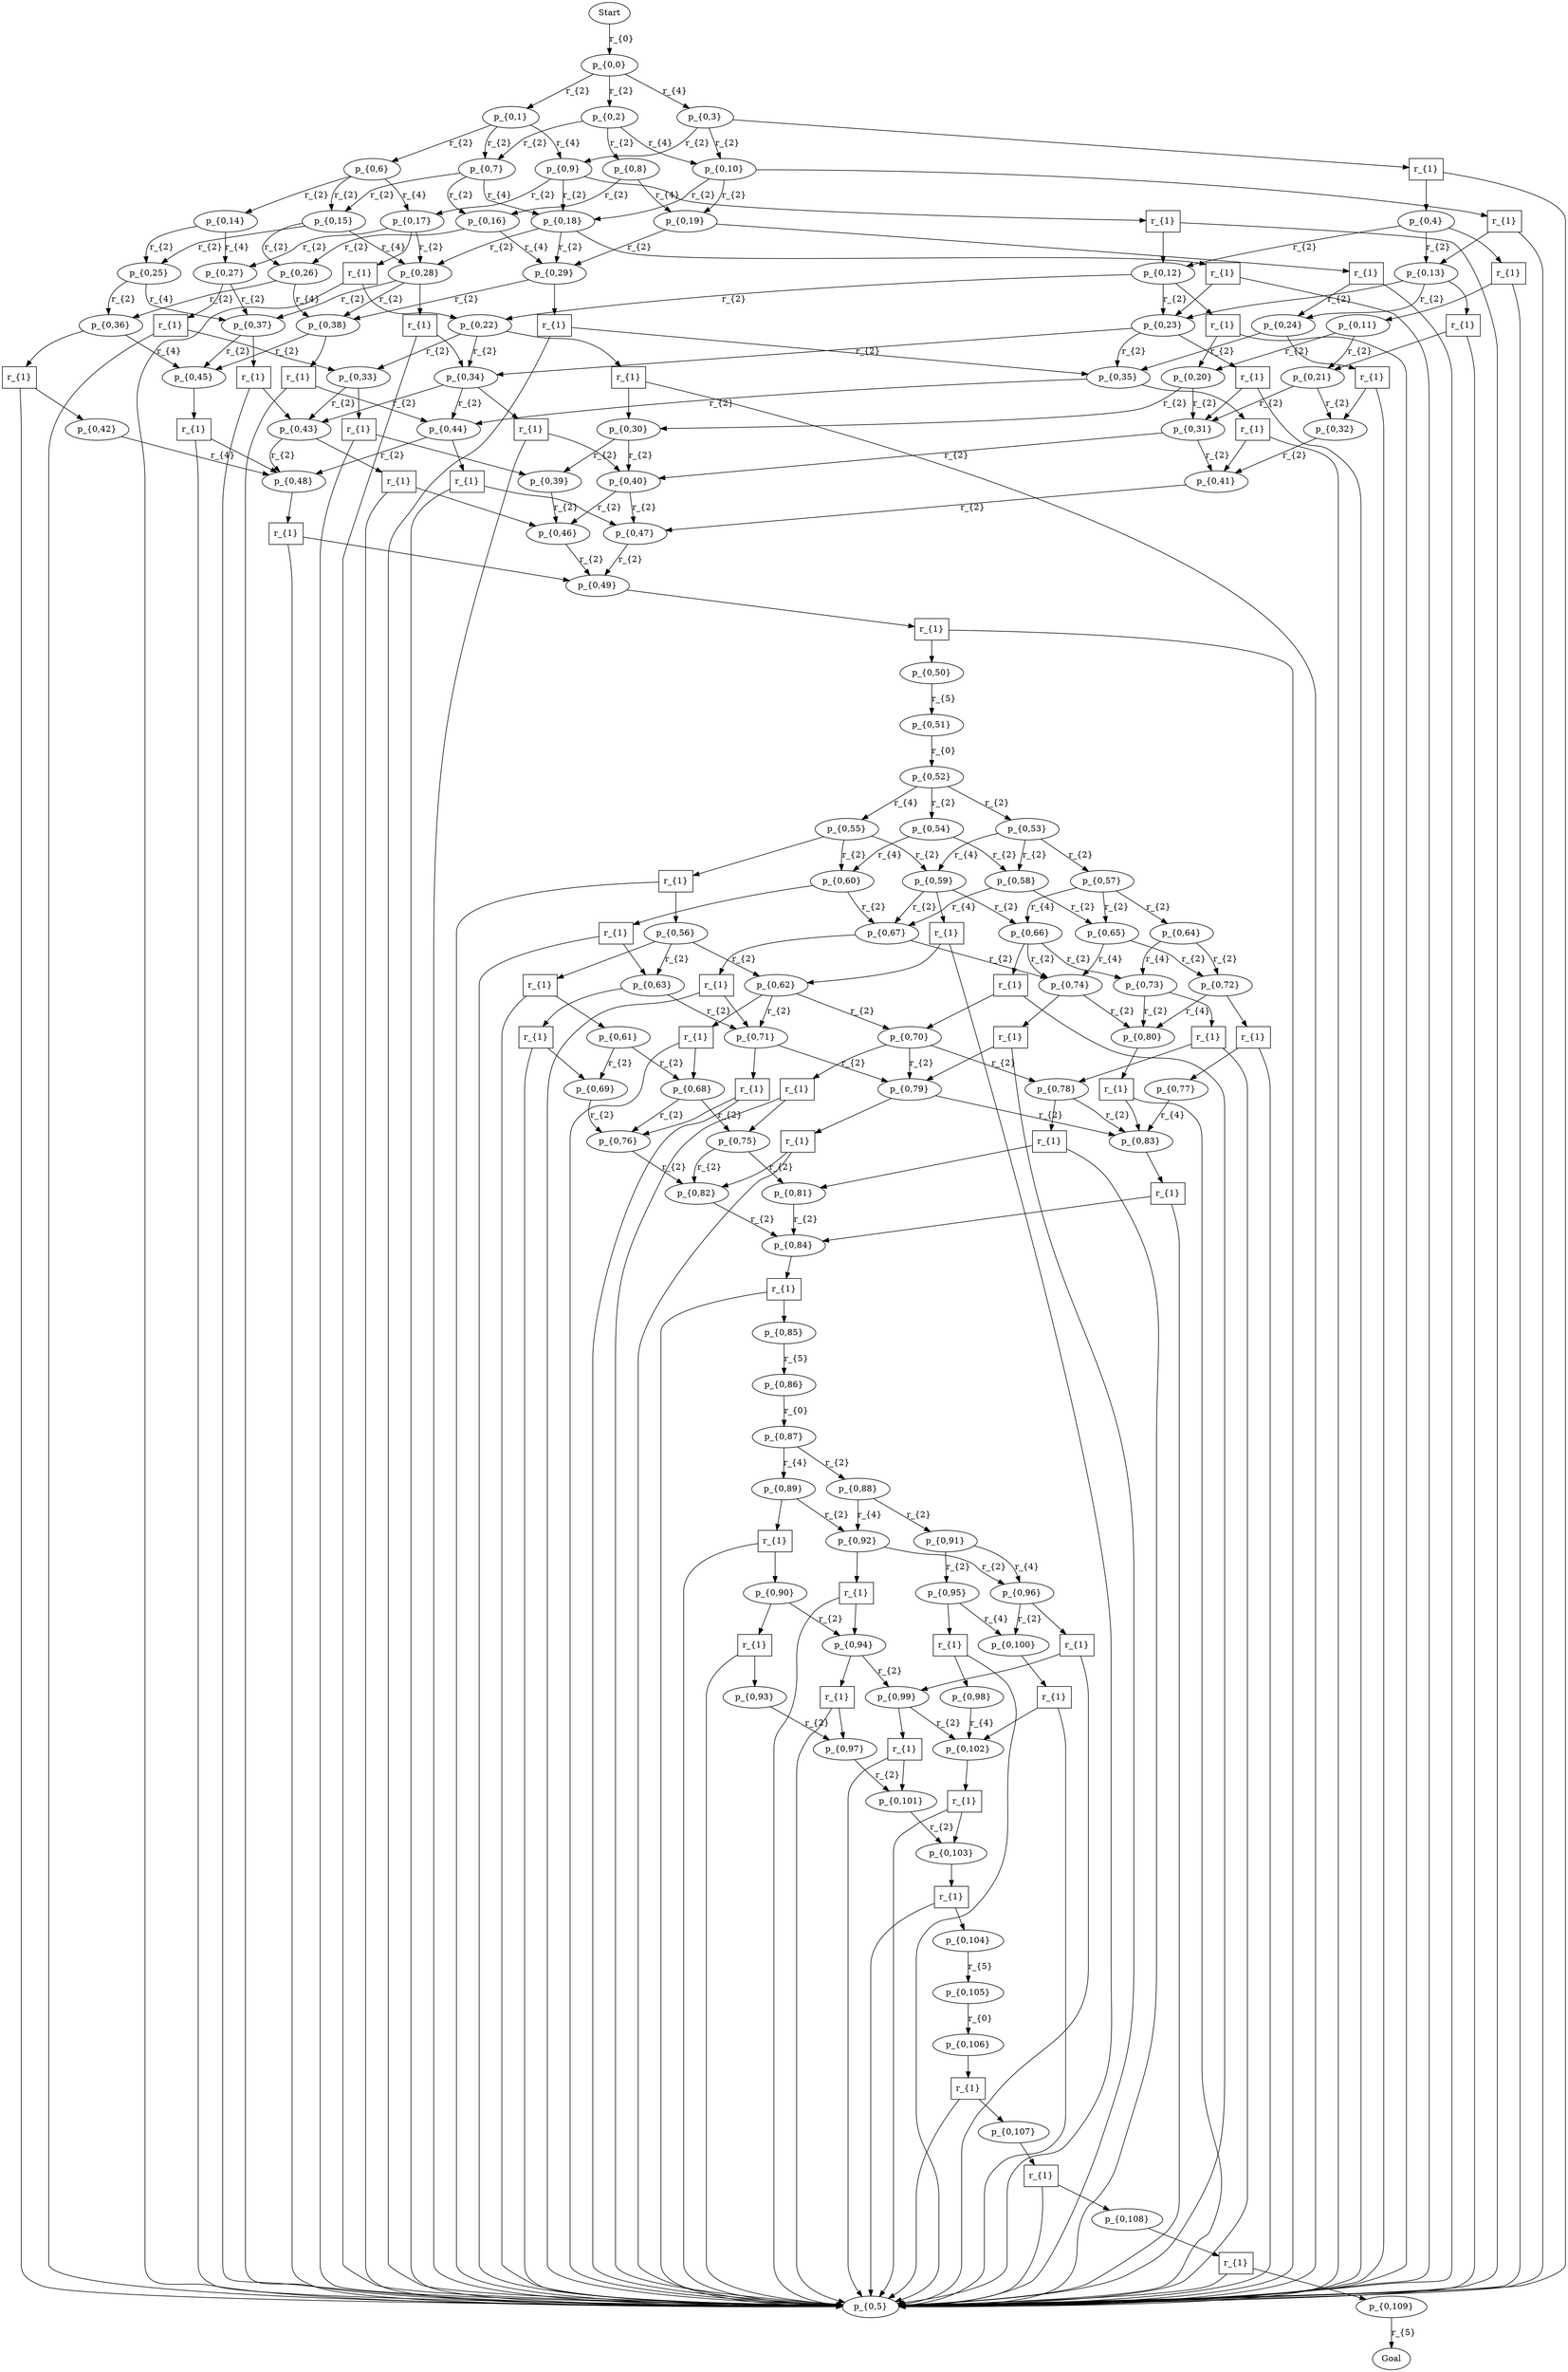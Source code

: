 digraph g {

// id = 0, graphName = Start
"0-0" [ shape=ellipse label="Start" ];
// id = 1, graphName = p_{0,0}
"1-0" [ shape=ellipse label="p_{0,0}" ];
// id = 3, graphName = p_{0,1}
"3-0" [ shape=ellipse label="p_{0,1}" ];
// id = 5, graphName = p_{0,2}
"5-0" [ shape=ellipse label="p_{0,2}" ];
// id = 7, graphName = p_{0,3}
"7-0" [ shape=ellipse label="p_{0,3}" ];
// id = 9, graphName = p_{0,4}
"9-0" [ shape=ellipse label="p_{0,4}" ];
// id = 10, graphName = p_{0,5}
"10-0" [ shape=ellipse label="p_{0,5}" ];
// id = 12, graphName = p_{0,6}
"12-0" [ shape=ellipse label="p_{0,6}" ];
// id = 14, graphName = p_{0,7}
"14-0" [ shape=ellipse label="p_{0,7}" ];
// id = 17, graphName = p_{0,8}
"17-0" [ shape=ellipse label="p_{0,8}" ];
// id = 19, graphName = p_{0,9}
"19-0" [ shape=ellipse label="p_{0,9}" ];
// id = 21, graphName = p_{0,10}
"21-0" [ shape=ellipse label="p_{0,10}" ];
// id = 25, graphName = p_{0,11}
"25-0" [ shape=ellipse label="p_{0,11}" ];
// id = 27, graphName = p_{0,12}
"27-0" [ shape=ellipse label="p_{0,12}" ];
// id = 29, graphName = p_{0,13}
"29-0" [ shape=ellipse label="p_{0,13}" ];
// id = 33, graphName = p_{0,14}
"33-0" [ shape=ellipse label="p_{0,14}" ];
// id = 35, graphName = p_{0,15}
"35-0" [ shape=ellipse label="p_{0,15}" ];
// id = 38, graphName = p_{0,16}
"38-0" [ shape=ellipse label="p_{0,16}" ];
// id = 41, graphName = p_{0,17}
"41-0" [ shape=ellipse label="p_{0,17}" ];
// id = 43, graphName = p_{0,18}
"43-0" [ shape=ellipse label="p_{0,18}" ];
// id = 46, graphName = p_{0,19}
"46-0" [ shape=ellipse label="p_{0,19}" ];
// id = 51, graphName = p_{0,20}
"51-0" [ shape=ellipse label="p_{0,20}" ];
// id = 53, graphName = p_{0,21}
"53-0" [ shape=ellipse label="p_{0,21}" ];
// id = 55, graphName = p_{0,22}
"55-0" [ shape=ellipse label="p_{0,22}" ];
// id = 57, graphName = p_{0,23}
"57-0" [ shape=ellipse label="p_{0,23}" ];
// id = 59, graphName = p_{0,24}
"59-0" [ shape=ellipse label="p_{0,24}" ];
// id = 67, graphName = p_{0,25}
"67-0" [ shape=ellipse label="p_{0,25}" ];
// id = 70, graphName = p_{0,26}
"70-0" [ shape=ellipse label="p_{0,26}" ];
// id = 73, graphName = p_{0,27}
"73-0" [ shape=ellipse label="p_{0,27}" ];
// id = 75, graphName = p_{0,28}
"75-0" [ shape=ellipse label="p_{0,28}" ];
// id = 78, graphName = p_{0,29}
"78-0" [ shape=ellipse label="p_{0,29}" ];
// id = 84, graphName = p_{0,30}
"84-0" [ shape=ellipse label="p_{0,30}" ];
// id = 86, graphName = p_{0,31}
"86-0" [ shape=ellipse label="p_{0,31}" ];
// id = 88, graphName = p_{0,32}
"88-0" [ shape=ellipse label="p_{0,32}" ];
// id = 90, graphName = p_{0,33}
"90-0" [ shape=ellipse label="p_{0,33}" ];
// id = 92, graphName = p_{0,34}
"92-0" [ shape=ellipse label="p_{0,34}" ];
// id = 94, graphName = p_{0,35}
"94-0" [ shape=ellipse label="p_{0,35}" ];
// id = 105, graphName = p_{0,36}
"105-0" [ shape=ellipse label="p_{0,36}" ];
// id = 108, graphName = p_{0,37}
"108-0" [ shape=ellipse label="p_{0,37}" ];
// id = 111, graphName = p_{0,38}
"111-0" [ shape=ellipse label="p_{0,38}" ];
// id = 116, graphName = p_{0,39}
"116-0" [ shape=ellipse label="p_{0,39}" ];
// id = 118, graphName = p_{0,40}
"118-0" [ shape=ellipse label="p_{0,40}" ];
// id = 120, graphName = p_{0,41}
"120-0" [ shape=ellipse label="p_{0,41}" ];
// id = 122, graphName = p_{0,42}
"122-0" [ shape=ellipse label="p_{0,42}" ];
// id = 124, graphName = p_{0,43}
"124-0" [ shape=ellipse label="p_{0,43}" ];
// id = 126, graphName = p_{0,44}
"126-0" [ shape=ellipse label="p_{0,44}" ];
// id = 137, graphName = p_{0,45}
"137-0" [ shape=ellipse label="p_{0,45}" ];
// id = 141, graphName = p_{0,46}
"141-0" [ shape=ellipse label="p_{0,46}" ];
// id = 143, graphName = p_{0,47}
"143-0" [ shape=ellipse label="p_{0,47}" ];
// id = 145, graphName = p_{0,48}
"145-0" [ shape=ellipse label="p_{0,48}" ];
// id = 154, graphName = p_{0,49}
"154-0" [ shape=ellipse label="p_{0,49}" ];
// id = 158, graphName = p_{0,50}
"158-0" [ shape=ellipse label="p_{0,50}" ];
// id = 160, graphName = p_{0,51}
"160-0" [ shape=ellipse label="p_{0,51}" ];
// id = 162, graphName = p_{0,52}
"162-0" [ shape=ellipse label="p_{0,52}" ];
// id = 164, graphName = p_{0,53}
"164-0" [ shape=ellipse label="p_{0,53}" ];
// id = 166, graphName = p_{0,54}
"166-0" [ shape=ellipse label="p_{0,54}" ];
// id = 168, graphName = p_{0,55}
"168-0" [ shape=ellipse label="p_{0,55}" ];
// id = 170, graphName = p_{0,56}
"170-0" [ shape=ellipse label="p_{0,56}" ];
// id = 172, graphName = p_{0,57}
"172-0" [ shape=ellipse label="p_{0,57}" ];
// id = 174, graphName = p_{0,58}
"174-0" [ shape=ellipse label="p_{0,58}" ];
// id = 177, graphName = p_{0,59}
"177-0" [ shape=ellipse label="p_{0,59}" ];
// id = 179, graphName = p_{0,60}
"179-0" [ shape=ellipse label="p_{0,60}" ];
// id = 183, graphName = p_{0,61}
"183-0" [ shape=ellipse label="p_{0,61}" ];
// id = 185, graphName = p_{0,62}
"185-0" [ shape=ellipse label="p_{0,62}" ];
// id = 187, graphName = p_{0,63}
"187-0" [ shape=ellipse label="p_{0,63}" ];
// id = 191, graphName = p_{0,64}
"191-0" [ shape=ellipse label="p_{0,64}" ];
// id = 193, graphName = p_{0,65}
"193-0" [ shape=ellipse label="p_{0,65}" ];
// id = 196, graphName = p_{0,66}
"196-0" [ shape=ellipse label="p_{0,66}" ];
// id = 198, graphName = p_{0,67}
"198-0" [ shape=ellipse label="p_{0,67}" ];
// id = 203, graphName = p_{0,68}
"203-0" [ shape=ellipse label="p_{0,68}" ];
// id = 205, graphName = p_{0,69}
"205-0" [ shape=ellipse label="p_{0,69}" ];
// id = 207, graphName = p_{0,70}
"207-0" [ shape=ellipse label="p_{0,70}" ];
// id = 209, graphName = p_{0,71}
"209-0" [ shape=ellipse label="p_{0,71}" ];
// id = 216, graphName = p_{0,72}
"216-0" [ shape=ellipse label="p_{0,72}" ];
// id = 219, graphName = p_{0,73}
"219-0" [ shape=ellipse label="p_{0,73}" ];
// id = 221, graphName = p_{0,74}
"221-0" [ shape=ellipse label="p_{0,74}" ];
// id = 226, graphName = p_{0,75}
"226-0" [ shape=ellipse label="p_{0,75}" ];
// id = 228, graphName = p_{0,76}
"228-0" [ shape=ellipse label="p_{0,76}" ];
// id = 230, graphName = p_{0,77}
"230-0" [ shape=ellipse label="p_{0,77}" ];
// id = 232, graphName = p_{0,78}
"232-0" [ shape=ellipse label="p_{0,78}" ];
// id = 234, graphName = p_{0,79}
"234-0" [ shape=ellipse label="p_{0,79}" ];
// id = 242, graphName = p_{0,80}
"242-0" [ shape=ellipse label="p_{0,80}" ];
// id = 246, graphName = p_{0,81}
"246-0" [ shape=ellipse label="p_{0,81}" ];
// id = 248, graphName = p_{0,82}
"248-0" [ shape=ellipse label="p_{0,82}" ];
// id = 250, graphName = p_{0,83}
"250-0" [ shape=ellipse label="p_{0,83}" ];
// id = 258, graphName = p_{0,84}
"258-0" [ shape=ellipse label="p_{0,84}" ];
// id = 262, graphName = p_{0,85}
"262-0" [ shape=ellipse label="p_{0,85}" ];
// id = 264, graphName = p_{0,86}
"264-0" [ shape=ellipse label="p_{0,86}" ];
// id = 266, graphName = p_{0,87}
"266-0" [ shape=ellipse label="p_{0,87}" ];
// id = 268, graphName = p_{0,88}
"268-0" [ shape=ellipse label="p_{0,88}" ];
// id = 270, graphName = p_{0,89}
"270-0" [ shape=ellipse label="p_{0,89}" ];
// id = 272, graphName = p_{0,90}
"272-0" [ shape=ellipse label="p_{0,90}" ];
// id = 274, graphName = p_{0,91}
"274-0" [ shape=ellipse label="p_{0,91}" ];
// id = 276, graphName = p_{0,92}
"276-0" [ shape=ellipse label="p_{0,92}" ];
// id = 279, graphName = p_{0,93}
"279-0" [ shape=ellipse label="p_{0,93}" ];
// id = 281, graphName = p_{0,94}
"281-0" [ shape=ellipse label="p_{0,94}" ];
// id = 284, graphName = p_{0,95}
"284-0" [ shape=ellipse label="p_{0,95}" ];
// id = 286, graphName = p_{0,96}
"286-0" [ shape=ellipse label="p_{0,96}" ];
// id = 289, graphName = p_{0,97}
"289-0" [ shape=ellipse label="p_{0,97}" ];
// id = 291, graphName = p_{0,98}
"291-0" [ shape=ellipse label="p_{0,98}" ];
// id = 293, graphName = p_{0,99}
"293-0" [ shape=ellipse label="p_{0,99}" ];
// id = 297, graphName = p_{0,100}
"297-0" [ shape=ellipse label="p_{0,100}" ];
// id = 300, graphName = p_{0,101}
"300-0" [ shape=ellipse label="p_{0,101}" ];
// id = 302, graphName = p_{0,102}
"302-0" [ shape=ellipse label="p_{0,102}" ];
// id = 307, graphName = p_{0,103}
"307-0" [ shape=ellipse label="p_{0,103}" ];
// id = 310, graphName = p_{0,104}
"310-0" [ shape=ellipse label="p_{0,104}" ];
// id = 312, graphName = p_{0,105}
"312-0" [ shape=ellipse label="p_{0,105}" ];
// id = 314, graphName = p_{0,106}
"314-0" [ shape=ellipse label="p_{0,106}" ];
// id = 316, graphName = p_{0,107}
"316-0" [ shape=ellipse label="p_{0,107}" ];
// id = 318, graphName = p_{0,108}
"318-0" [ shape=ellipse label="p_{0,108}" ];
// id = 320, graphName = p_{0,109}
"320-0" [ shape=ellipse label="p_{0,109}" ];
// id = 322, graphName = Goal
"322-0" [ shape=ellipse label="Goal" ];
// id = 11{ 'p_{0,3}' }, 'RemoveSingleR', { 'p_{0,4}' 'p_{0,5}' }
"11-0" [ shape=box label="r_{1}" ];
// id = 26{ 'p_{0,4}' }, 'RemoveSingleR', { 'p_{0,5}' 'p_{0,11}' }
"26-0" [ shape=box label="r_{1}" ];
// id = 28{ 'p_{0,9}' }, 'RemoveSingleR', { 'p_{0,5}' 'p_{0,12}' }
"28-0" [ shape=box label="r_{1}" ];
// id = 30{ 'p_{0,10}' }, 'RemoveSingleR', { 'p_{0,5}' 'p_{0,13}' }
"30-0" [ shape=box label="r_{1}" ];
// id = 52{ 'p_{0,12}' }, 'RemoveSingleR', { 'p_{0,5}' 'p_{0,20}' }
"52-0" [ shape=box label="r_{1}" ];
// id = 54{ 'p_{0,13}' }, 'RemoveSingleR', { 'p_{0,5}' 'p_{0,21}' }
"54-0" [ shape=box label="r_{1}" ];
// id = 56{ 'p_{0,17}' }, 'RemoveSingleR', { 'p_{0,5}' 'p_{0,22}' }
"56-0" [ shape=box label="r_{1}" ];
// id = 58{ 'p_{0,18}' }, 'RemoveSingleR', { 'p_{0,5}' 'p_{0,23}' }
"58-0" [ shape=box label="r_{1}" ];
// id = 60{ 'p_{0,19}' }, 'RemoveSingleR', { 'p_{0,5}' 'p_{0,24}' }
"60-0" [ shape=box label="r_{1}" ];
// id = 85{ 'p_{0,22}' }, 'RemoveSingleR', { 'p_{0,5}' 'p_{0,30}' }
"85-0" [ shape=box label="r_{1}" ];
// id = 87{ 'p_{0,23}' }, 'RemoveSingleR', { 'p_{0,5}' 'p_{0,31}' }
"87-0" [ shape=box label="r_{1}" ];
// id = 89{ 'p_{0,24}' }, 'RemoveSingleR', { 'p_{0,5}' 'p_{0,32}' }
"89-0" [ shape=box label="r_{1}" ];
// id = 91{ 'p_{0,27}' }, 'RemoveSingleR', { 'p_{0,5}' 'p_{0,33}' }
"91-0" [ shape=box label="r_{1}" ];
// id = 93{ 'p_{0,28}' }, 'RemoveSingleR', { 'p_{0,5}' 'p_{0,34}' }
"93-0" [ shape=box label="r_{1}" ];
// id = 95{ 'p_{0,29}' }, 'RemoveSingleR', { 'p_{0,5}' 'p_{0,35}' }
"95-0" [ shape=box label="r_{1}" ];
// id = 117{ 'p_{0,33}' }, 'RemoveSingleR', { 'p_{0,5}' 'p_{0,39}' }
"117-0" [ shape=box label="r_{1}" ];
// id = 119{ 'p_{0,34}' }, 'RemoveSingleR', { 'p_{0,5}' 'p_{0,40}' }
"119-0" [ shape=box label="r_{1}" ];
// id = 121{ 'p_{0,35}' }, 'RemoveSingleR', { 'p_{0,5}' 'p_{0,41}' }
"121-0" [ shape=box label="r_{1}" ];
// id = 123{ 'p_{0,36}' }, 'RemoveSingleR', { 'p_{0,5}' 'p_{0,42}' }
"123-0" [ shape=box label="r_{1}" ];
// id = 125{ 'p_{0,37}' }, 'RemoveSingleR', { 'p_{0,5}' 'p_{0,43}' }
"125-0" [ shape=box label="r_{1}" ];
// id = 127{ 'p_{0,38}' }, 'RemoveSingleR', { 'p_{0,5}' 'p_{0,44}' }
"127-0" [ shape=box label="r_{1}" ];
// id = 142{ 'p_{0,43}' }, 'RemoveSingleR', { 'p_{0,5}' 'p_{0,46}' }
"142-0" [ shape=box label="r_{1}" ];
// id = 144{ 'p_{0,44}' }, 'RemoveSingleR', { 'p_{0,5}' 'p_{0,47}' }
"144-0" [ shape=box label="r_{1}" ];
// id = 146{ 'p_{0,45}' }, 'RemoveSingleR', { 'p_{0,5}' 'p_{0,48}' }
"146-0" [ shape=box label="r_{1}" ];
// id = 155{ 'p_{0,48}' }, 'RemoveSingleR', { 'p_{0,5}' 'p_{0,49}' }
"155-0" [ shape=box label="r_{1}" ];
// id = 159{ 'p_{0,49}' }, 'RemoveSingleR', { 'p_{0,5}' 'p_{0,50}' }
"159-0" [ shape=box label="r_{1}" ];
// id = 171{ 'p_{0,55}' }, 'RemoveSingleR', { 'p_{0,5}' 'p_{0,56}' }
"171-0" [ shape=box label="r_{1}" ];
// id = 184{ 'p_{0,56}' }, 'RemoveSingleR', { 'p_{0,5}' 'p_{0,61}' }
"184-0" [ shape=box label="r_{1}" ];
// id = 186{ 'p_{0,59}' }, 'RemoveSingleR', { 'p_{0,5}' 'p_{0,62}' }
"186-0" [ shape=box label="r_{1}" ];
// id = 188{ 'p_{0,60}' }, 'RemoveSingleR', { 'p_{0,5}' 'p_{0,63}' }
"188-0" [ shape=box label="r_{1}" ];
// id = 204{ 'p_{0,62}' }, 'RemoveSingleR', { 'p_{0,5}' 'p_{0,68}' }
"204-0" [ shape=box label="r_{1}" ];
// id = 206{ 'p_{0,63}' }, 'RemoveSingleR', { 'p_{0,5}' 'p_{0,69}' }
"206-0" [ shape=box label="r_{1}" ];
// id = 208{ 'p_{0,66}' }, 'RemoveSingleR', { 'p_{0,5}' 'p_{0,70}' }
"208-0" [ shape=box label="r_{1}" ];
// id = 210{ 'p_{0,67}' }, 'RemoveSingleR', { 'p_{0,5}' 'p_{0,71}' }
"210-0" [ shape=box label="r_{1}" ];
// id = 227{ 'p_{0,70}' }, 'RemoveSingleR', { 'p_{0,5}' 'p_{0,75}' }
"227-0" [ shape=box label="r_{1}" ];
// id = 229{ 'p_{0,71}' }, 'RemoveSingleR', { 'p_{0,5}' 'p_{0,76}' }
"229-0" [ shape=box label="r_{1}" ];
// id = 231{ 'p_{0,72}' }, 'RemoveSingleR', { 'p_{0,5}' 'p_{0,77}' }
"231-0" [ shape=box label="r_{1}" ];
// id = 233{ 'p_{0,73}' }, 'RemoveSingleR', { 'p_{0,5}' 'p_{0,78}' }
"233-0" [ shape=box label="r_{1}" ];
// id = 235{ 'p_{0,74}' }, 'RemoveSingleR', { 'p_{0,5}' 'p_{0,79}' }
"235-0" [ shape=box label="r_{1}" ];
// id = 247{ 'p_{0,78}' }, 'RemoveSingleR', { 'p_{0,5}' 'p_{0,81}' }
"247-0" [ shape=box label="r_{1}" ];
// id = 249{ 'p_{0,79}' }, 'RemoveSingleR', { 'p_{0,5}' 'p_{0,82}' }
"249-0" [ shape=box label="r_{1}" ];
// id = 251{ 'p_{0,80}' }, 'RemoveSingleR', { 'p_{0,5}' 'p_{0,83}' }
"251-0" [ shape=box label="r_{1}" ];
// id = 259{ 'p_{0,83}' }, 'RemoveSingleR', { 'p_{0,5}' 'p_{0,84}' }
"259-0" [ shape=box label="r_{1}" ];
// id = 263{ 'p_{0,84}' }, 'RemoveSingleR', { 'p_{0,5}' 'p_{0,85}' }
"263-0" [ shape=box label="r_{1}" ];
// id = 273{ 'p_{0,89}' }, 'RemoveSingleR', { 'p_{0,5}' 'p_{0,90}' }
"273-0" [ shape=box label="r_{1}" ];
// id = 280{ 'p_{0,90}' }, 'RemoveSingleR', { 'p_{0,5}' 'p_{0,93}' }
"280-0" [ shape=box label="r_{1}" ];
// id = 282{ 'p_{0,92}' }, 'RemoveSingleR', { 'p_{0,5}' 'p_{0,94}' }
"282-0" [ shape=box label="r_{1}" ];
// id = 290{ 'p_{0,94}' }, 'RemoveSingleR', { 'p_{0,5}' 'p_{0,97}' }
"290-0" [ shape=box label="r_{1}" ];
// id = 292{ 'p_{0,95}' }, 'RemoveSingleR', { 'p_{0,5}' 'p_{0,98}' }
"292-0" [ shape=box label="r_{1}" ];
// id = 294{ 'p_{0,96}' }, 'RemoveSingleR', { 'p_{0,5}' 'p_{0,99}' }
"294-0" [ shape=box label="r_{1}" ];
// id = 301{ 'p_{0,99}' }, 'RemoveSingleR', { 'p_{0,5}' 'p_{0,101}' }
"301-0" [ shape=box label="r_{1}" ];
// id = 303{ 'p_{0,100}' }, 'RemoveSingleR', { 'p_{0,5}' 'p_{0,102}' }
"303-0" [ shape=box label="r_{1}" ];
// id = 308{ 'p_{0,102}' }, 'RemoveSingleR', { 'p_{0,5}' 'p_{0,103}' }
"308-0" [ shape=box label="r_{1}" ];
// id = 311{ 'p_{0,103}' }, 'RemoveSingleR', { 'p_{0,5}' 'p_{0,104}' }
"311-0" [ shape=box label="r_{1}" ];
// id = 317{ 'p_{0,106}' }, 'RemoveSingleR', { 'p_{0,5}' 'p_{0,107}' }
"317-0" [ shape=box label="r_{1}" ];
// id = 319{ 'p_{0,107}' }, 'RemoveSingleR', { 'p_{0,5}' 'p_{0,108}' }
"319-0" [ shape=box label="r_{1}" ];
// id = 321{ 'p_{0,108}' }, 'RemoveSingleR', { 'p_{0,5}' 'p_{0,109}' }
"321-0" [ shape=box label="r_{1}" ];
// id = 2{ 'Start' }, 'Mark for conversion', { 'p_{0,0}' }
"0-0" -> "1-0" [ label="r_{0}" ];
// id = 4{ 'p_{0,0}' }, 'reattachExternalEdge', { 'p_{0,1}' }
"1-0" -> "3-0" [ label="r_{2}" ];
// id = 6{ 'p_{0,0}' }, 'reattachExternalEdge', { 'p_{0,2}' }
"1-0" -> "5-0" [ label="r_{2}" ];
// id = 8{ 'p_{0,0}' }, 'removeInterREdge', { 'p_{0,3}' }
"1-0" -> "7-0" [ label="r_{4}" ];
// id = 11{ 'p_{0,3}' }, 'RemoveSingleR', { 'p_{0,4}' 'p_{0,5}' }
"7-0" -> "11-0" [ ];
"11-0" -> "9-0" [ ];
"11-0" -> "10-0" [ ];
// id = 13{ 'p_{0,1}' }, 'reattachExternalEdge', { 'p_{0,6}' }
"3-0" -> "12-0" [ label="r_{2}" ];
// id = 15{ 'p_{0,1}' }, 'reattachExternalEdge', { 'p_{0,7}' }
"3-0" -> "14-0" [ label="r_{2}" ];
// id = 16{ 'p_{0,2}' }, 'reattachExternalEdge', { 'p_{0,7}' }
"5-0" -> "14-0" [ label="r_{2}" ];
// id = 18{ 'p_{0,2}' }, 'reattachExternalEdge', { 'p_{0,8}' }
"5-0" -> "17-0" [ label="r_{2}" ];
// id = 20{ 'p_{0,3}' }, 'reattachExternalEdge', { 'p_{0,9}' }
"7-0" -> "19-0" [ label="r_{2}" ];
// id = 22{ 'p_{0,3}' }, 'reattachExternalEdge', { 'p_{0,10}' }
"7-0" -> "21-0" [ label="r_{2}" ];
// id = 23{ 'p_{0,1}' }, 'removeInterREdge', { 'p_{0,9}' }
"3-0" -> "19-0" [ label="r_{4}" ];
// id = 24{ 'p_{0,2}' }, 'removeInterREdge', { 'p_{0,10}' }
"5-0" -> "21-0" [ label="r_{4}" ];
// id = 26{ 'p_{0,4}' }, 'RemoveSingleR', { 'p_{0,5}' 'p_{0,11}' }
"9-0" -> "26-0" [ ];
"26-0" -> "10-0" [ ];
"26-0" -> "25-0" [ ];
// id = 28{ 'p_{0,9}' }, 'RemoveSingleR', { 'p_{0,5}' 'p_{0,12}' }
"19-0" -> "28-0" [ ];
"28-0" -> "10-0" [ ];
"28-0" -> "27-0" [ ];
// id = 30{ 'p_{0,10}' }, 'RemoveSingleR', { 'p_{0,5}' 'p_{0,13}' }
"21-0" -> "30-0" [ ];
"30-0" -> "10-0" [ ];
"30-0" -> "29-0" [ ];
// id = 31{ 'p_{0,4}' }, 'reattachExternalEdge', { 'p_{0,12}' }
"9-0" -> "27-0" [ label="r_{2}" ];
// id = 32{ 'p_{0,4}' }, 'reattachExternalEdge', { 'p_{0,13}' }
"9-0" -> "29-0" [ label="r_{2}" ];
// id = 34{ 'p_{0,6}' }, 'reattachExternalEdge', { 'p_{0,14}' }
"12-0" -> "33-0" [ label="r_{2}" ];
// id = 36{ 'p_{0,6}' }, 'reattachExternalEdge', { 'p_{0,15}' }
"12-0" -> "35-0" [ label="r_{2}" ];
// id = 37{ 'p_{0,7}' }, 'reattachExternalEdge', { 'p_{0,15}' }
"14-0" -> "35-0" [ label="r_{2}" ];
// id = 39{ 'p_{0,7}' }, 'reattachExternalEdge', { 'p_{0,16}' }
"14-0" -> "38-0" [ label="r_{2}" ];
// id = 40{ 'p_{0,8}' }, 'reattachExternalEdge', { 'p_{0,16}' }
"17-0" -> "38-0" [ label="r_{2}" ];
// id = 42{ 'p_{0,9}' }, 'reattachExternalEdge', { 'p_{0,17}' }
"19-0" -> "41-0" [ label="r_{2}" ];
// id = 44{ 'p_{0,9}' }, 'reattachExternalEdge', { 'p_{0,18}' }
"19-0" -> "43-0" [ label="r_{2}" ];
// id = 45{ 'p_{0,10}' }, 'reattachExternalEdge', { 'p_{0,18}' }
"21-0" -> "43-0" [ label="r_{2}" ];
// id = 47{ 'p_{0,10}' }, 'reattachExternalEdge', { 'p_{0,19}' }
"21-0" -> "46-0" [ label="r_{2}" ];
// id = 48{ 'p_{0,6}' }, 'removeInterREdge', { 'p_{0,17}' }
"12-0" -> "41-0" [ label="r_{4}" ];
// id = 49{ 'p_{0,7}' }, 'removeInterREdge', { 'p_{0,18}' }
"14-0" -> "43-0" [ label="r_{4}" ];
// id = 50{ 'p_{0,8}' }, 'removeInterREdge', { 'p_{0,19}' }
"17-0" -> "46-0" [ label="r_{4}" ];
// id = 52{ 'p_{0,12}' }, 'RemoveSingleR', { 'p_{0,5}' 'p_{0,20}' }
"27-0" -> "52-0" [ ];
"52-0" -> "10-0" [ ];
"52-0" -> "51-0" [ ];
// id = 54{ 'p_{0,13}' }, 'RemoveSingleR', { 'p_{0,5}' 'p_{0,21}' }
"29-0" -> "54-0" [ ];
"54-0" -> "10-0" [ ];
"54-0" -> "53-0" [ ];
// id = 56{ 'p_{0,17}' }, 'RemoveSingleR', { 'p_{0,5}' 'p_{0,22}' }
"41-0" -> "56-0" [ ];
"56-0" -> "10-0" [ ];
"56-0" -> "55-0" [ ];
// id = 58{ 'p_{0,18}' }, 'RemoveSingleR', { 'p_{0,5}' 'p_{0,23}' }
"43-0" -> "58-0" [ ];
"58-0" -> "10-0" [ ];
"58-0" -> "57-0" [ ];
// id = 60{ 'p_{0,19}' }, 'RemoveSingleR', { 'p_{0,5}' 'p_{0,24}' }
"46-0" -> "60-0" [ ];
"60-0" -> "10-0" [ ];
"60-0" -> "59-0" [ ];
// id = 61{ 'p_{0,11}' }, 'reattachExternalEdge', { 'p_{0,20}' }
"25-0" -> "51-0" [ label="r_{2}" ];
// id = 62{ 'p_{0,11}' }, 'reattachExternalEdge', { 'p_{0,21}' }
"25-0" -> "53-0" [ label="r_{2}" ];
// id = 63{ 'p_{0,12}' }, 'reattachExternalEdge', { 'p_{0,22}' }
"27-0" -> "55-0" [ label="r_{2}" ];
// id = 64{ 'p_{0,12}' }, 'reattachExternalEdge', { 'p_{0,23}' }
"27-0" -> "57-0" [ label="r_{2}" ];
// id = 65{ 'p_{0,13}' }, 'reattachExternalEdge', { 'p_{0,23}' }
"29-0" -> "57-0" [ label="r_{2}" ];
// id = 66{ 'p_{0,13}' }, 'reattachExternalEdge', { 'p_{0,24}' }
"29-0" -> "59-0" [ label="r_{2}" ];
// id = 68{ 'p_{0,14}' }, 'reattachExternalEdge', { 'p_{0,25}' }
"33-0" -> "67-0" [ label="r_{2}" ];
// id = 69{ 'p_{0,15}' }, 'reattachExternalEdge', { 'p_{0,25}' }
"35-0" -> "67-0" [ label="r_{2}" ];
// id = 71{ 'p_{0,15}' }, 'reattachExternalEdge', { 'p_{0,26}' }
"35-0" -> "70-0" [ label="r_{2}" ];
// id = 72{ 'p_{0,16}' }, 'reattachExternalEdge', { 'p_{0,26}' }
"38-0" -> "70-0" [ label="r_{2}" ];
// id = 74{ 'p_{0,17}' }, 'reattachExternalEdge', { 'p_{0,27}' }
"41-0" -> "73-0" [ label="r_{2}" ];
// id = 76{ 'p_{0,17}' }, 'reattachExternalEdge', { 'p_{0,28}' }
"41-0" -> "75-0" [ label="r_{2}" ];
// id = 77{ 'p_{0,18}' }, 'reattachExternalEdge', { 'p_{0,28}' }
"43-0" -> "75-0" [ label="r_{2}" ];
// id = 79{ 'p_{0,18}' }, 'reattachExternalEdge', { 'p_{0,29}' }
"43-0" -> "78-0" [ label="r_{2}" ];
// id = 80{ 'p_{0,19}' }, 'reattachExternalEdge', { 'p_{0,29}' }
"46-0" -> "78-0" [ label="r_{2}" ];
// id = 81{ 'p_{0,14}' }, 'removeInterREdge', { 'p_{0,27}' }
"33-0" -> "73-0" [ label="r_{4}" ];
// id = 82{ 'p_{0,15}' }, 'removeInterREdge', { 'p_{0,28}' }
"35-0" -> "75-0" [ label="r_{4}" ];
// id = 83{ 'p_{0,16}' }, 'removeInterREdge', { 'p_{0,29}' }
"38-0" -> "78-0" [ label="r_{4}" ];
// id = 85{ 'p_{0,22}' }, 'RemoveSingleR', { 'p_{0,5}' 'p_{0,30}' }
"55-0" -> "85-0" [ ];
"85-0" -> "10-0" [ ];
"85-0" -> "84-0" [ ];
// id = 87{ 'p_{0,23}' }, 'RemoveSingleR', { 'p_{0,5}' 'p_{0,31}' }
"57-0" -> "87-0" [ ];
"87-0" -> "10-0" [ ];
"87-0" -> "86-0" [ ];
// id = 89{ 'p_{0,24}' }, 'RemoveSingleR', { 'p_{0,5}' 'p_{0,32}' }
"59-0" -> "89-0" [ ];
"89-0" -> "10-0" [ ];
"89-0" -> "88-0" [ ];
// id = 91{ 'p_{0,27}' }, 'RemoveSingleR', { 'p_{0,5}' 'p_{0,33}' }
"73-0" -> "91-0" [ ];
"91-0" -> "10-0" [ ];
"91-0" -> "90-0" [ ];
// id = 93{ 'p_{0,28}' }, 'RemoveSingleR', { 'p_{0,5}' 'p_{0,34}' }
"75-0" -> "93-0" [ ];
"93-0" -> "10-0" [ ];
"93-0" -> "92-0" [ ];
// id = 95{ 'p_{0,29}' }, 'RemoveSingleR', { 'p_{0,5}' 'p_{0,35}' }
"78-0" -> "95-0" [ ];
"95-0" -> "10-0" [ ];
"95-0" -> "94-0" [ ];
// id = 96{ 'p_{0,20}' }, 'reattachExternalEdge', { 'p_{0,30}' }
"51-0" -> "84-0" [ label="r_{2}" ];
// id = 97{ 'p_{0,20}' }, 'reattachExternalEdge', { 'p_{0,31}' }
"51-0" -> "86-0" [ label="r_{2}" ];
// id = 98{ 'p_{0,21}' }, 'reattachExternalEdge', { 'p_{0,31}' }
"53-0" -> "86-0" [ label="r_{2}" ];
// id = 99{ 'p_{0,21}' }, 'reattachExternalEdge', { 'p_{0,32}' }
"53-0" -> "88-0" [ label="r_{2}" ];
// id = 100{ 'p_{0,22}' }, 'reattachExternalEdge', { 'p_{0,33}' }
"55-0" -> "90-0" [ label="r_{2}" ];
// id = 101{ 'p_{0,22}' }, 'reattachExternalEdge', { 'p_{0,34}' }
"55-0" -> "92-0" [ label="r_{2}" ];
// id = 102{ 'p_{0,23}' }, 'reattachExternalEdge', { 'p_{0,34}' }
"57-0" -> "92-0" [ label="r_{2}" ];
// id = 103{ 'p_{0,23}' }, 'reattachExternalEdge', { 'p_{0,35}' }
"57-0" -> "94-0" [ label="r_{2}" ];
// id = 104{ 'p_{0,24}' }, 'reattachExternalEdge', { 'p_{0,35}' }
"59-0" -> "94-0" [ label="r_{2}" ];
// id = 106{ 'p_{0,25}' }, 'reattachExternalEdge', { 'p_{0,36}' }
"67-0" -> "105-0" [ label="r_{2}" ];
// id = 107{ 'p_{0,26}' }, 'reattachExternalEdge', { 'p_{0,36}' }
"70-0" -> "105-0" [ label="r_{2}" ];
// id = 109{ 'p_{0,27}' }, 'reattachExternalEdge', { 'p_{0,37}' }
"73-0" -> "108-0" [ label="r_{2}" ];
// id = 110{ 'p_{0,28}' }, 'reattachExternalEdge', { 'p_{0,37}' }
"75-0" -> "108-0" [ label="r_{2}" ];
// id = 112{ 'p_{0,28}' }, 'reattachExternalEdge', { 'p_{0,38}' }
"75-0" -> "111-0" [ label="r_{2}" ];
// id = 113{ 'p_{0,29}' }, 'reattachExternalEdge', { 'p_{0,38}' }
"78-0" -> "111-0" [ label="r_{2}" ];
// id = 114{ 'p_{0,25}' }, 'removeInterREdge', { 'p_{0,37}' }
"67-0" -> "108-0" [ label="r_{4}" ];
// id = 115{ 'p_{0,26}' }, 'removeInterREdge', { 'p_{0,38}' }
"70-0" -> "111-0" [ label="r_{4}" ];
// id = 117{ 'p_{0,33}' }, 'RemoveSingleR', { 'p_{0,5}' 'p_{0,39}' }
"90-0" -> "117-0" [ ];
"117-0" -> "10-0" [ ];
"117-0" -> "116-0" [ ];
// id = 119{ 'p_{0,34}' }, 'RemoveSingleR', { 'p_{0,5}' 'p_{0,40}' }
"92-0" -> "119-0" [ ];
"119-0" -> "10-0" [ ];
"119-0" -> "118-0" [ ];
// id = 121{ 'p_{0,35}' }, 'RemoveSingleR', { 'p_{0,5}' 'p_{0,41}' }
"94-0" -> "121-0" [ ];
"121-0" -> "10-0" [ ];
"121-0" -> "120-0" [ ];
// id = 123{ 'p_{0,36}' }, 'RemoveSingleR', { 'p_{0,5}' 'p_{0,42}' }
"105-0" -> "123-0" [ ];
"123-0" -> "10-0" [ ];
"123-0" -> "122-0" [ ];
// id = 125{ 'p_{0,37}' }, 'RemoveSingleR', { 'p_{0,5}' 'p_{0,43}' }
"108-0" -> "125-0" [ ];
"125-0" -> "10-0" [ ];
"125-0" -> "124-0" [ ];
// id = 127{ 'p_{0,38}' }, 'RemoveSingleR', { 'p_{0,5}' 'p_{0,44}' }
"111-0" -> "127-0" [ ];
"127-0" -> "10-0" [ ];
"127-0" -> "126-0" [ ];
// id = 128{ 'p_{0,30}' }, 'reattachExternalEdge', { 'p_{0,39}' }
"84-0" -> "116-0" [ label="r_{2}" ];
// id = 129{ 'p_{0,30}' }, 'reattachExternalEdge', { 'p_{0,40}' }
"84-0" -> "118-0" [ label="r_{2}" ];
// id = 130{ 'p_{0,31}' }, 'reattachExternalEdge', { 'p_{0,40}' }
"86-0" -> "118-0" [ label="r_{2}" ];
// id = 131{ 'p_{0,31}' }, 'reattachExternalEdge', { 'p_{0,41}' }
"86-0" -> "120-0" [ label="r_{2}" ];
// id = 132{ 'p_{0,32}' }, 'reattachExternalEdge', { 'p_{0,41}' }
"88-0" -> "120-0" [ label="r_{2}" ];
// id = 133{ 'p_{0,33}' }, 'reattachExternalEdge', { 'p_{0,43}' }
"90-0" -> "124-0" [ label="r_{2}" ];
// id = 134{ 'p_{0,34}' }, 'reattachExternalEdge', { 'p_{0,43}' }
"92-0" -> "124-0" [ label="r_{2}" ];
// id = 135{ 'p_{0,34}' }, 'reattachExternalEdge', { 'p_{0,44}' }
"92-0" -> "126-0" [ label="r_{2}" ];
// id = 136{ 'p_{0,35}' }, 'reattachExternalEdge', { 'p_{0,44}' }
"94-0" -> "126-0" [ label="r_{2}" ];
// id = 138{ 'p_{0,37}' }, 'reattachExternalEdge', { 'p_{0,45}' }
"108-0" -> "137-0" [ label="r_{2}" ];
// id = 139{ 'p_{0,38}' }, 'reattachExternalEdge', { 'p_{0,45}' }
"111-0" -> "137-0" [ label="r_{2}" ];
// id = 140{ 'p_{0,36}' }, 'removeInterREdge', { 'p_{0,45}' }
"105-0" -> "137-0" [ label="r_{4}" ];
// id = 142{ 'p_{0,43}' }, 'RemoveSingleR', { 'p_{0,5}' 'p_{0,46}' }
"124-0" -> "142-0" [ ];
"142-0" -> "10-0" [ ];
"142-0" -> "141-0" [ ];
// id = 144{ 'p_{0,44}' }, 'RemoveSingleR', { 'p_{0,5}' 'p_{0,47}' }
"126-0" -> "144-0" [ ];
"144-0" -> "10-0" [ ];
"144-0" -> "143-0" [ ];
// id = 146{ 'p_{0,45}' }, 'RemoveSingleR', { 'p_{0,5}' 'p_{0,48}' }
"137-0" -> "146-0" [ ];
"146-0" -> "10-0" [ ];
"146-0" -> "145-0" [ ];
// id = 147{ 'p_{0,39}' }, 'reattachExternalEdge', { 'p_{0,46}' }
"116-0" -> "141-0" [ label="r_{2}" ];
// id = 148{ 'p_{0,40}' }, 'reattachExternalEdge', { 'p_{0,46}' }
"118-0" -> "141-0" [ label="r_{2}" ];
// id = 149{ 'p_{0,40}' }, 'reattachExternalEdge', { 'p_{0,47}' }
"118-0" -> "143-0" [ label="r_{2}" ];
// id = 150{ 'p_{0,41}' }, 'reattachExternalEdge', { 'p_{0,47}' }
"120-0" -> "143-0" [ label="r_{2}" ];
// id = 151{ 'p_{0,43}' }, 'reattachExternalEdge', { 'p_{0,48}' }
"124-0" -> "145-0" [ label="r_{2}" ];
// id = 152{ 'p_{0,44}' }, 'reattachExternalEdge', { 'p_{0,48}' }
"126-0" -> "145-0" [ label="r_{2}" ];
// id = 153{ 'p_{0,42}' }, 'removeInterREdge', { 'p_{0,48}' }
"122-0" -> "145-0" [ label="r_{4}" ];
// id = 155{ 'p_{0,48}' }, 'RemoveSingleR', { 'p_{0,5}' 'p_{0,49}' }
"145-0" -> "155-0" [ ];
"155-0" -> "10-0" [ ];
"155-0" -> "154-0" [ ];
// id = 156{ 'p_{0,46}' }, 'reattachExternalEdge', { 'p_{0,49}' }
"141-0" -> "154-0" [ label="r_{2}" ];
// id = 157{ 'p_{0,47}' }, 'reattachExternalEdge', { 'p_{0,49}' }
"143-0" -> "154-0" [ label="r_{2}" ];
// id = 159{ 'p_{0,49}' }, 'RemoveSingleR', { 'p_{0,5}' 'p_{0,50}' }
"154-0" -> "159-0" [ ];
"159-0" -> "10-0" [ ];
"159-0" -> "158-0" [ ];
// id = 161{ 'p_{0,50}' }, 'unmarkCollapsedNode', { 'p_{0,51}' }
"158-0" -> "160-0" [ label="r_{5}" ];
// id = 163{ 'p_{0,51}' }, 'Mark for conversion', { 'p_{0,52}' }
"160-0" -> "162-0" [ label="r_{0}" ];
// id = 165{ 'p_{0,52}' }, 'reattachExternalEdge', { 'p_{0,53}' }
"162-0" -> "164-0" [ label="r_{2}" ];
// id = 167{ 'p_{0,52}' }, 'reattachExternalEdge', { 'p_{0,54}' }
"162-0" -> "166-0" [ label="r_{2}" ];
// id = 169{ 'p_{0,52}' }, 'removeInterREdge', { 'p_{0,55}' }
"162-0" -> "168-0" [ label="r_{4}" ];
// id = 171{ 'p_{0,55}' }, 'RemoveSingleR', { 'p_{0,5}' 'p_{0,56}' }
"168-0" -> "171-0" [ ];
"171-0" -> "10-0" [ ];
"171-0" -> "170-0" [ ];
// id = 173{ 'p_{0,53}' }, 'reattachExternalEdge', { 'p_{0,57}' }
"164-0" -> "172-0" [ label="r_{2}" ];
// id = 175{ 'p_{0,53}' }, 'reattachExternalEdge', { 'p_{0,58}' }
"164-0" -> "174-0" [ label="r_{2}" ];
// id = 176{ 'p_{0,54}' }, 'reattachExternalEdge', { 'p_{0,58}' }
"166-0" -> "174-0" [ label="r_{2}" ];
// id = 178{ 'p_{0,55}' }, 'reattachExternalEdge', { 'p_{0,59}' }
"168-0" -> "177-0" [ label="r_{2}" ];
// id = 180{ 'p_{0,55}' }, 'reattachExternalEdge', { 'p_{0,60}' }
"168-0" -> "179-0" [ label="r_{2}" ];
// id = 181{ 'p_{0,53}' }, 'removeInterREdge', { 'p_{0,59}' }
"164-0" -> "177-0" [ label="r_{4}" ];
// id = 182{ 'p_{0,54}' }, 'removeInterREdge', { 'p_{0,60}' }
"166-0" -> "179-0" [ label="r_{4}" ];
// id = 184{ 'p_{0,56}' }, 'RemoveSingleR', { 'p_{0,5}' 'p_{0,61}' }
"170-0" -> "184-0" [ ];
"184-0" -> "10-0" [ ];
"184-0" -> "183-0" [ ];
// id = 186{ 'p_{0,59}' }, 'RemoveSingleR', { 'p_{0,5}' 'p_{0,62}' }
"177-0" -> "186-0" [ ];
"186-0" -> "10-0" [ ];
"186-0" -> "185-0" [ ];
// id = 188{ 'p_{0,60}' }, 'RemoveSingleR', { 'p_{0,5}' 'p_{0,63}' }
"179-0" -> "188-0" [ ];
"188-0" -> "10-0" [ ];
"188-0" -> "187-0" [ ];
// id = 189{ 'p_{0,56}' }, 'reattachExternalEdge', { 'p_{0,62}' }
"170-0" -> "185-0" [ label="r_{2}" ];
// id = 190{ 'p_{0,56}' }, 'reattachExternalEdge', { 'p_{0,63}' }
"170-0" -> "187-0" [ label="r_{2}" ];
// id = 192{ 'p_{0,57}' }, 'reattachExternalEdge', { 'p_{0,64}' }
"172-0" -> "191-0" [ label="r_{2}" ];
// id = 194{ 'p_{0,57}' }, 'reattachExternalEdge', { 'p_{0,65}' }
"172-0" -> "193-0" [ label="r_{2}" ];
// id = 195{ 'p_{0,58}' }, 'reattachExternalEdge', { 'p_{0,65}' }
"174-0" -> "193-0" [ label="r_{2}" ];
// id = 197{ 'p_{0,59}' }, 'reattachExternalEdge', { 'p_{0,66}' }
"177-0" -> "196-0" [ label="r_{2}" ];
// id = 199{ 'p_{0,59}' }, 'reattachExternalEdge', { 'p_{0,67}' }
"177-0" -> "198-0" [ label="r_{2}" ];
// id = 200{ 'p_{0,60}' }, 'reattachExternalEdge', { 'p_{0,67}' }
"179-0" -> "198-0" [ label="r_{2}" ];
// id = 201{ 'p_{0,57}' }, 'removeInterREdge', { 'p_{0,66}' }
"172-0" -> "196-0" [ label="r_{4}" ];
// id = 202{ 'p_{0,58}' }, 'removeInterREdge', { 'p_{0,67}' }
"174-0" -> "198-0" [ label="r_{4}" ];
// id = 204{ 'p_{0,62}' }, 'RemoveSingleR', { 'p_{0,5}' 'p_{0,68}' }
"185-0" -> "204-0" [ ];
"204-0" -> "10-0" [ ];
"204-0" -> "203-0" [ ];
// id = 206{ 'p_{0,63}' }, 'RemoveSingleR', { 'p_{0,5}' 'p_{0,69}' }
"187-0" -> "206-0" [ ];
"206-0" -> "10-0" [ ];
"206-0" -> "205-0" [ ];
// id = 208{ 'p_{0,66}' }, 'RemoveSingleR', { 'p_{0,5}' 'p_{0,70}' }
"196-0" -> "208-0" [ ];
"208-0" -> "10-0" [ ];
"208-0" -> "207-0" [ ];
// id = 210{ 'p_{0,67}' }, 'RemoveSingleR', { 'p_{0,5}' 'p_{0,71}' }
"198-0" -> "210-0" [ ];
"210-0" -> "10-0" [ ];
"210-0" -> "209-0" [ ];
// id = 211{ 'p_{0,61}' }, 'reattachExternalEdge', { 'p_{0,68}' }
"183-0" -> "203-0" [ label="r_{2}" ];
// id = 212{ 'p_{0,61}' }, 'reattachExternalEdge', { 'p_{0,69}' }
"183-0" -> "205-0" [ label="r_{2}" ];
// id = 213{ 'p_{0,62}' }, 'reattachExternalEdge', { 'p_{0,70}' }
"185-0" -> "207-0" [ label="r_{2}" ];
// id = 214{ 'p_{0,62}' }, 'reattachExternalEdge', { 'p_{0,71}' }
"185-0" -> "209-0" [ label="r_{2}" ];
// id = 215{ 'p_{0,63}' }, 'reattachExternalEdge', { 'p_{0,71}' }
"187-0" -> "209-0" [ label="r_{2}" ];
// id = 217{ 'p_{0,64}' }, 'reattachExternalEdge', { 'p_{0,72}' }
"191-0" -> "216-0" [ label="r_{2}" ];
// id = 218{ 'p_{0,65}' }, 'reattachExternalEdge', { 'p_{0,72}' }
"193-0" -> "216-0" [ label="r_{2}" ];
// id = 220{ 'p_{0,66}' }, 'reattachExternalEdge', { 'p_{0,73}' }
"196-0" -> "219-0" [ label="r_{2}" ];
// id = 222{ 'p_{0,66}' }, 'reattachExternalEdge', { 'p_{0,74}' }
"196-0" -> "221-0" [ label="r_{2}" ];
// id = 223{ 'p_{0,67}' }, 'reattachExternalEdge', { 'p_{0,74}' }
"198-0" -> "221-0" [ label="r_{2}" ];
// id = 224{ 'p_{0,64}' }, 'removeInterREdge', { 'p_{0,73}' }
"191-0" -> "219-0" [ label="r_{4}" ];
// id = 225{ 'p_{0,65}' }, 'removeInterREdge', { 'p_{0,74}' }
"193-0" -> "221-0" [ label="r_{4}" ];
// id = 227{ 'p_{0,70}' }, 'RemoveSingleR', { 'p_{0,5}' 'p_{0,75}' }
"207-0" -> "227-0" [ ];
"227-0" -> "10-0" [ ];
"227-0" -> "226-0" [ ];
// id = 229{ 'p_{0,71}' }, 'RemoveSingleR', { 'p_{0,5}' 'p_{0,76}' }
"209-0" -> "229-0" [ ];
"229-0" -> "10-0" [ ];
"229-0" -> "228-0" [ ];
// id = 231{ 'p_{0,72}' }, 'RemoveSingleR', { 'p_{0,5}' 'p_{0,77}' }
"216-0" -> "231-0" [ ];
"231-0" -> "10-0" [ ];
"231-0" -> "230-0" [ ];
// id = 233{ 'p_{0,73}' }, 'RemoveSingleR', { 'p_{0,5}' 'p_{0,78}' }
"219-0" -> "233-0" [ ];
"233-0" -> "10-0" [ ];
"233-0" -> "232-0" [ ];
// id = 235{ 'p_{0,74}' }, 'RemoveSingleR', { 'p_{0,5}' 'p_{0,79}' }
"221-0" -> "235-0" [ ];
"235-0" -> "10-0" [ ];
"235-0" -> "234-0" [ ];
// id = 236{ 'p_{0,68}' }, 'reattachExternalEdge', { 'p_{0,75}' }
"203-0" -> "226-0" [ label="r_{2}" ];
// id = 237{ 'p_{0,68}' }, 'reattachExternalEdge', { 'p_{0,76}' }
"203-0" -> "228-0" [ label="r_{2}" ];
// id = 238{ 'p_{0,69}' }, 'reattachExternalEdge', { 'p_{0,76}' }
"205-0" -> "228-0" [ label="r_{2}" ];
// id = 239{ 'p_{0,70}' }, 'reattachExternalEdge', { 'p_{0,78}' }
"207-0" -> "232-0" [ label="r_{2}" ];
// id = 240{ 'p_{0,70}' }, 'reattachExternalEdge', { 'p_{0,79}' }
"207-0" -> "234-0" [ label="r_{2}" ];
// id = 241{ 'p_{0,71}' }, 'reattachExternalEdge', { 'p_{0,79}' }
"209-0" -> "234-0" [ label="r_{2}" ];
// id = 243{ 'p_{0,73}' }, 'reattachExternalEdge', { 'p_{0,80}' }
"219-0" -> "242-0" [ label="r_{2}" ];
// id = 244{ 'p_{0,74}' }, 'reattachExternalEdge', { 'p_{0,80}' }
"221-0" -> "242-0" [ label="r_{2}" ];
// id = 245{ 'p_{0,72}' }, 'removeInterREdge', { 'p_{0,80}' }
"216-0" -> "242-0" [ label="r_{4}" ];
// id = 247{ 'p_{0,78}' }, 'RemoveSingleR', { 'p_{0,5}' 'p_{0,81}' }
"232-0" -> "247-0" [ ];
"247-0" -> "10-0" [ ];
"247-0" -> "246-0" [ ];
// id = 249{ 'p_{0,79}' }, 'RemoveSingleR', { 'p_{0,5}' 'p_{0,82}' }
"234-0" -> "249-0" [ ];
"249-0" -> "10-0" [ ];
"249-0" -> "248-0" [ ];
// id = 251{ 'p_{0,80}' }, 'RemoveSingleR', { 'p_{0,5}' 'p_{0,83}' }
"242-0" -> "251-0" [ ];
"251-0" -> "10-0" [ ];
"251-0" -> "250-0" [ ];
// id = 252{ 'p_{0,75}' }, 'reattachExternalEdge', { 'p_{0,81}' }
"226-0" -> "246-0" [ label="r_{2}" ];
// id = 253{ 'p_{0,75}' }, 'reattachExternalEdge', { 'p_{0,82}' }
"226-0" -> "248-0" [ label="r_{2}" ];
// id = 254{ 'p_{0,76}' }, 'reattachExternalEdge', { 'p_{0,82}' }
"228-0" -> "248-0" [ label="r_{2}" ];
// id = 255{ 'p_{0,78}' }, 'reattachExternalEdge', { 'p_{0,83}' }
"232-0" -> "250-0" [ label="r_{2}" ];
// id = 256{ 'p_{0,79}' }, 'reattachExternalEdge', { 'p_{0,83}' }
"234-0" -> "250-0" [ label="r_{2}" ];
// id = 257{ 'p_{0,77}' }, 'removeInterREdge', { 'p_{0,83}' }
"230-0" -> "250-0" [ label="r_{4}" ];
// id = 259{ 'p_{0,83}' }, 'RemoveSingleR', { 'p_{0,5}' 'p_{0,84}' }
"250-0" -> "259-0" [ ];
"259-0" -> "10-0" [ ];
"259-0" -> "258-0" [ ];
// id = 260{ 'p_{0,81}' }, 'reattachExternalEdge', { 'p_{0,84}' }
"246-0" -> "258-0" [ label="r_{2}" ];
// id = 261{ 'p_{0,82}' }, 'reattachExternalEdge', { 'p_{0,84}' }
"248-0" -> "258-0" [ label="r_{2}" ];
// id = 263{ 'p_{0,84}' }, 'RemoveSingleR', { 'p_{0,5}' 'p_{0,85}' }
"258-0" -> "263-0" [ ];
"263-0" -> "10-0" [ ];
"263-0" -> "262-0" [ ];
// id = 265{ 'p_{0,85}' }, 'unmarkCollapsedNode', { 'p_{0,86}' }
"262-0" -> "264-0" [ label="r_{5}" ];
// id = 267{ 'p_{0,86}' }, 'Mark for conversion', { 'p_{0,87}' }
"264-0" -> "266-0" [ label="r_{0}" ];
// id = 269{ 'p_{0,87}' }, 'reattachExternalEdge', { 'p_{0,88}' }
"266-0" -> "268-0" [ label="r_{2}" ];
// id = 271{ 'p_{0,87}' }, 'removeInterREdge', { 'p_{0,89}' }
"266-0" -> "270-0" [ label="r_{4}" ];
// id = 273{ 'p_{0,89}' }, 'RemoveSingleR', { 'p_{0,5}' 'p_{0,90}' }
"270-0" -> "273-0" [ ];
"273-0" -> "10-0" [ ];
"273-0" -> "272-0" [ ];
// id = 275{ 'p_{0,88}' }, 'reattachExternalEdge', { 'p_{0,91}' }
"268-0" -> "274-0" [ label="r_{2}" ];
// id = 277{ 'p_{0,89}' }, 'reattachExternalEdge', { 'p_{0,92}' }
"270-0" -> "276-0" [ label="r_{2}" ];
// id = 278{ 'p_{0,88}' }, 'removeInterREdge', { 'p_{0,92}' }
"268-0" -> "276-0" [ label="r_{4}" ];
// id = 280{ 'p_{0,90}' }, 'RemoveSingleR', { 'p_{0,5}' 'p_{0,93}' }
"272-0" -> "280-0" [ ];
"280-0" -> "10-0" [ ];
"280-0" -> "279-0" [ ];
// id = 282{ 'p_{0,92}' }, 'RemoveSingleR', { 'p_{0,5}' 'p_{0,94}' }
"276-0" -> "282-0" [ ];
"282-0" -> "10-0" [ ];
"282-0" -> "281-0" [ ];
// id = 283{ 'p_{0,90}' }, 'reattachExternalEdge', { 'p_{0,94}' }
"272-0" -> "281-0" [ label="r_{2}" ];
// id = 285{ 'p_{0,91}' }, 'reattachExternalEdge', { 'p_{0,95}' }
"274-0" -> "284-0" [ label="r_{2}" ];
// id = 287{ 'p_{0,92}' }, 'reattachExternalEdge', { 'p_{0,96}' }
"276-0" -> "286-0" [ label="r_{2}" ];
// id = 288{ 'p_{0,91}' }, 'removeInterREdge', { 'p_{0,96}' }
"274-0" -> "286-0" [ label="r_{4}" ];
// id = 290{ 'p_{0,94}' }, 'RemoveSingleR', { 'p_{0,5}' 'p_{0,97}' }
"281-0" -> "290-0" [ ];
"290-0" -> "10-0" [ ];
"290-0" -> "289-0" [ ];
// id = 292{ 'p_{0,95}' }, 'RemoveSingleR', { 'p_{0,5}' 'p_{0,98}' }
"284-0" -> "292-0" [ ];
"292-0" -> "10-0" [ ];
"292-0" -> "291-0" [ ];
// id = 294{ 'p_{0,96}' }, 'RemoveSingleR', { 'p_{0,5}' 'p_{0,99}' }
"286-0" -> "294-0" [ ];
"294-0" -> "10-0" [ ];
"294-0" -> "293-0" [ ];
// id = 295{ 'p_{0,93}' }, 'reattachExternalEdge', { 'p_{0,97}' }
"279-0" -> "289-0" [ label="r_{2}" ];
// id = 296{ 'p_{0,94}' }, 'reattachExternalEdge', { 'p_{0,99}' }
"281-0" -> "293-0" [ label="r_{2}" ];
// id = 298{ 'p_{0,96}' }, 'reattachExternalEdge', { 'p_{0,100}' }
"286-0" -> "297-0" [ label="r_{2}" ];
// id = 299{ 'p_{0,95}' }, 'removeInterREdge', { 'p_{0,100}' }
"284-0" -> "297-0" [ label="r_{4}" ];
// id = 301{ 'p_{0,99}' }, 'RemoveSingleR', { 'p_{0,5}' 'p_{0,101}' }
"293-0" -> "301-0" [ ];
"301-0" -> "10-0" [ ];
"301-0" -> "300-0" [ ];
// id = 303{ 'p_{0,100}' }, 'RemoveSingleR', { 'p_{0,5}' 'p_{0,102}' }
"297-0" -> "303-0" [ ];
"303-0" -> "10-0" [ ];
"303-0" -> "302-0" [ ];
// id = 304{ 'p_{0,97}' }, 'reattachExternalEdge', { 'p_{0,101}' }
"289-0" -> "300-0" [ label="r_{2}" ];
// id = 305{ 'p_{0,99}' }, 'reattachExternalEdge', { 'p_{0,102}' }
"293-0" -> "302-0" [ label="r_{2}" ];
// id = 306{ 'p_{0,98}' }, 'removeInterREdge', { 'p_{0,102}' }
"291-0" -> "302-0" [ label="r_{4}" ];
// id = 308{ 'p_{0,102}' }, 'RemoveSingleR', { 'p_{0,5}' 'p_{0,103}' }
"302-0" -> "308-0" [ ];
"308-0" -> "10-0" [ ];
"308-0" -> "307-0" [ ];
// id = 309{ 'p_{0,101}' }, 'reattachExternalEdge', { 'p_{0,103}' }
"300-0" -> "307-0" [ label="r_{2}" ];
// id = 311{ 'p_{0,103}' }, 'RemoveSingleR', { 'p_{0,5}' 'p_{0,104}' }
"307-0" -> "311-0" [ ];
"311-0" -> "10-0" [ ];
"311-0" -> "310-0" [ ];
// id = 313{ 'p_{0,104}' }, 'unmarkCollapsedNode', { 'p_{0,105}' }
"310-0" -> "312-0" [ label="r_{5}" ];
// id = 315{ 'p_{0,105}' }, 'Mark for conversion', { 'p_{0,106}' }
"312-0" -> "314-0" [ label="r_{0}" ];
// id = 317{ 'p_{0,106}' }, 'RemoveSingleR', { 'p_{0,5}' 'p_{0,107}' }
"314-0" -> "317-0" [ ];
"317-0" -> "10-0" [ ];
"317-0" -> "316-0" [ ];
// id = 319{ 'p_{0,107}' }, 'RemoveSingleR', { 'p_{0,5}' 'p_{0,108}' }
"316-0" -> "319-0" [ ];
"319-0" -> "10-0" [ ];
"319-0" -> "318-0" [ ];
// id = 321{ 'p_{0,108}' }, 'RemoveSingleR', { 'p_{0,5}' 'p_{0,109}' }
"318-0" -> "321-0" [ ];
"321-0" -> "10-0" [ ];
"321-0" -> "320-0" [ ];
// id = 323{ 'p_{0,109}' }, 'unmarkCollapsedNode', { 'Goal' }
"320-0" -> "322-0" [ label="r_{5}" ];
}

